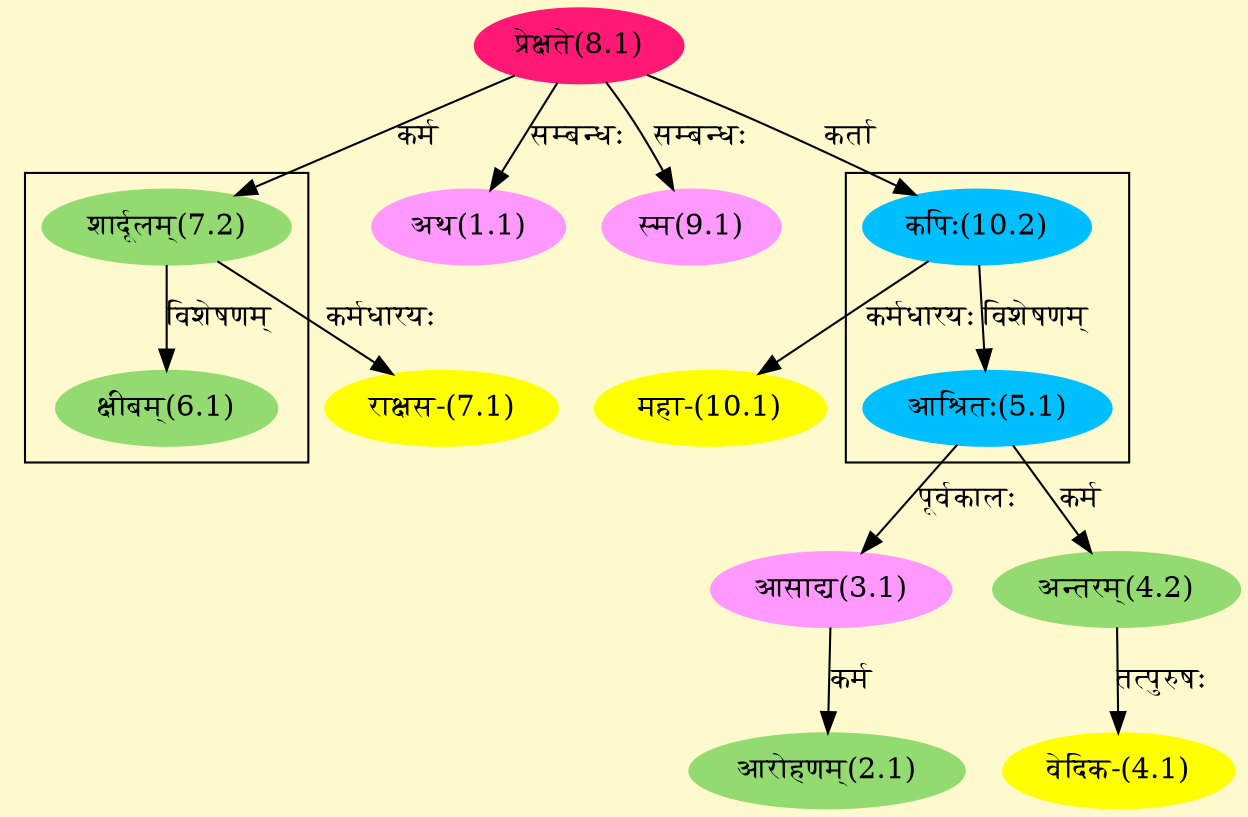 digraph G{
rankdir=BT;
 compound=true;
 bgcolor="lemonchiffon1";

subgraph cluster_1{
Node5_1 [style=filled, color="#00BFFF" label = "आश्रितः(5.1)"]
Node10_2 [style=filled, color="#00BFFF" label = "कपिः(10.2)"]

}

subgraph cluster_2{
Node6_1 [style=filled, color="#93DB70" label = "क्षीबम्(6.1)"]
Node7_2 [style=filled, color="#93DB70" label = "शार्दूलम्(7.2)"]

}
Node1_1 [style=filled, color="#FF99FF" label = "अथ(1.1)"]
Node8_1 [style=filled, color="#FF1975" label = "प्रेक्षते(8.1)"]
Node2_1 [style=filled, color="#93DB70" label = "आरोहणम्(2.1)"]
Node3_1 [style=filled, color="#FF99FF" label = "आसाद्य(3.1)"]
Node5_1 [style=filled, color="#00BFFF" label = "आश्रितः(5.1)"]
Node4_1 [style=filled, color="#FFFF00" label = "वेदिक-(4.1)"]
Node4_2 [style=filled, color="#93DB70" label = "अन्तरम्(4.2)"]
Node7_1 [style=filled, color="#FFFF00" label = "राक्षस-(7.1)"]
Node7_2 [style=filled, color="#93DB70" label = "शार्दूलम्(7.2)"]
Node [style=filled, color="" label = "()"]
Node9_1 [style=filled, color="#FF99FF" label = "स्म(9.1)"]
Node10_1 [style=filled, color="#FFFF00" label = "महा-(10.1)"]
Node10_2 [style=filled, color="#00BFFF" label = "कपिः(10.2)"]
/* Start of Relations section */

Node1_1 -> Node8_1 [  label="सम्बन्धः"  dir="back" ]
Node2_1 -> Node3_1 [  label="कर्म"  dir="back" ]
Node3_1 -> Node5_1 [  label="पूर्वकालः"  dir="back" ]
Node4_1 -> Node4_2 [  label="तत्पुरुषः"  dir="back" ]
Node4_2 -> Node5_1 [  label="कर्म"  dir="back" ]
Node5_1 -> Node10_2 [  label="विशेषणम्"  dir="back" ]
Node6_1 -> Node7_2 [  label="विशेषणम्"  dir="back" ]
Node7_1 -> Node7_2 [  label="कर्मधारयः"  dir="back" ]
Node7_2 -> Node8_1 [  label="कर्म"  dir="back" ]
Node9_1 -> Node8_1 [  label="सम्बन्धः"  dir="back" ]
Node10_1 -> Node10_2 [  label="कर्मधारयः"  dir="back" ]
Node10_2 -> Node8_1 [  label="कर्ता"  dir="back" ]
}
